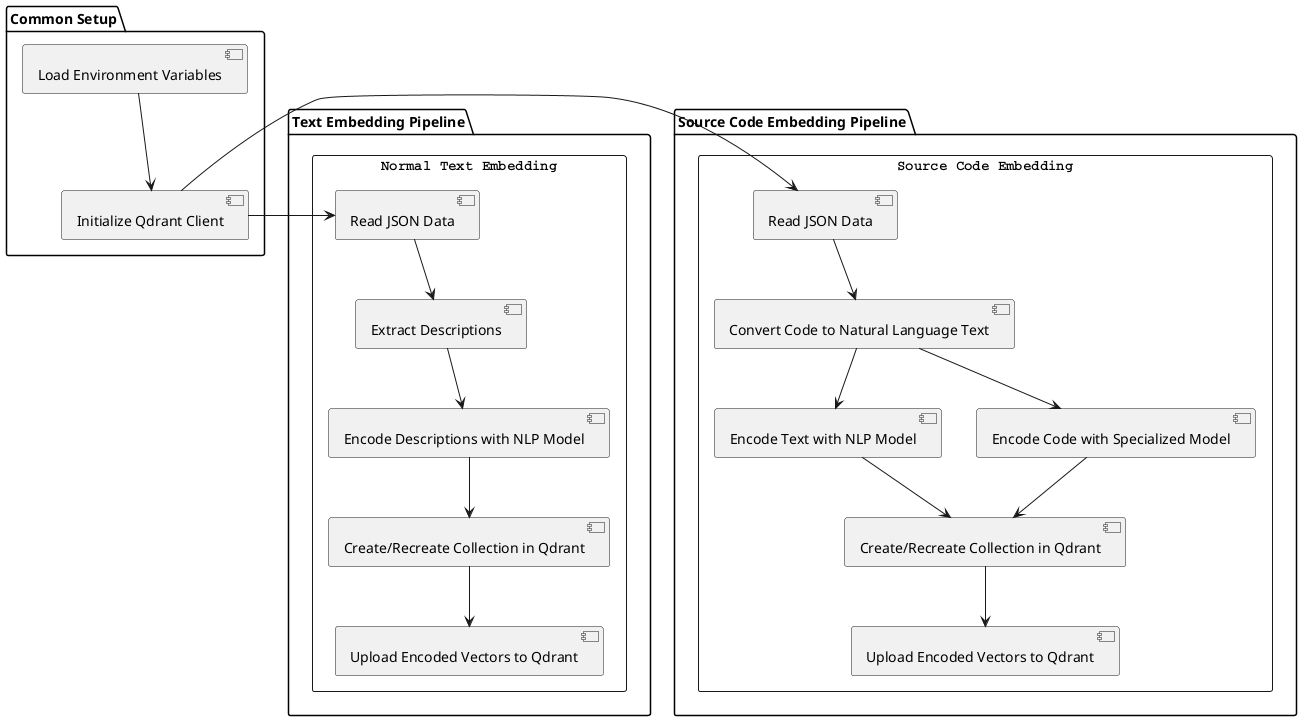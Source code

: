 @startuml compare

' Define skin parameters
skinparam rectangle {
    StrokeColor Black
    FontName Courier
}

' Define components
package "Common Setup" {
    [Load Environment Variables] as LoadEnv
    [Initialize Qdrant Client] as InitQdrant
}

package "Text Embedding Pipeline" {
    rectangle "Normal Text Embedding" {
        [Read JSON Data] as ReadJSON1
        [Extract Descriptions] as ExtractDesc
        [Encode Descriptions with NLP Model] as EncodeNLP
        [Create/Recreate Collection in Qdrant] as CreateColl1
        [Upload Encoded Vectors to Qdrant] as UploadVec1
    }
}

package "Source Code Embedding Pipeline" {
    rectangle "Source Code Embedding" {
        [Read JSON Data] as ReadJSON2
        [Convert Code to Natural Language Text] as ConvertText
        [Encode Text with NLP Model] as EncodeNLP2
        [Encode Code with Specialized Model] as EncodeCode
        [Create/Recreate Collection in Qdrant] as CreateColl2
        [Upload Encoded Vectors to Qdrant] as UploadVec2
    }
}

' Connect components
LoadEnv -down-> InitQdrant

InitQdrant -right-> ReadJSON1
ReadJSON1 --> ExtractDesc
ExtractDesc --> EncodeNLP
EncodeNLP --> CreateColl1
CreateColl1 --> UploadVec1

InitQdrant -left-> ReadJSON2
ReadJSON2 --> ConvertText
ConvertText --> EncodeNLP2
ConvertText --> EncodeCode
EncodeNLP2 -down-> CreateColl2
EncodeCode --> CreateColl2
CreateColl2 --> UploadVec2

@enduml
